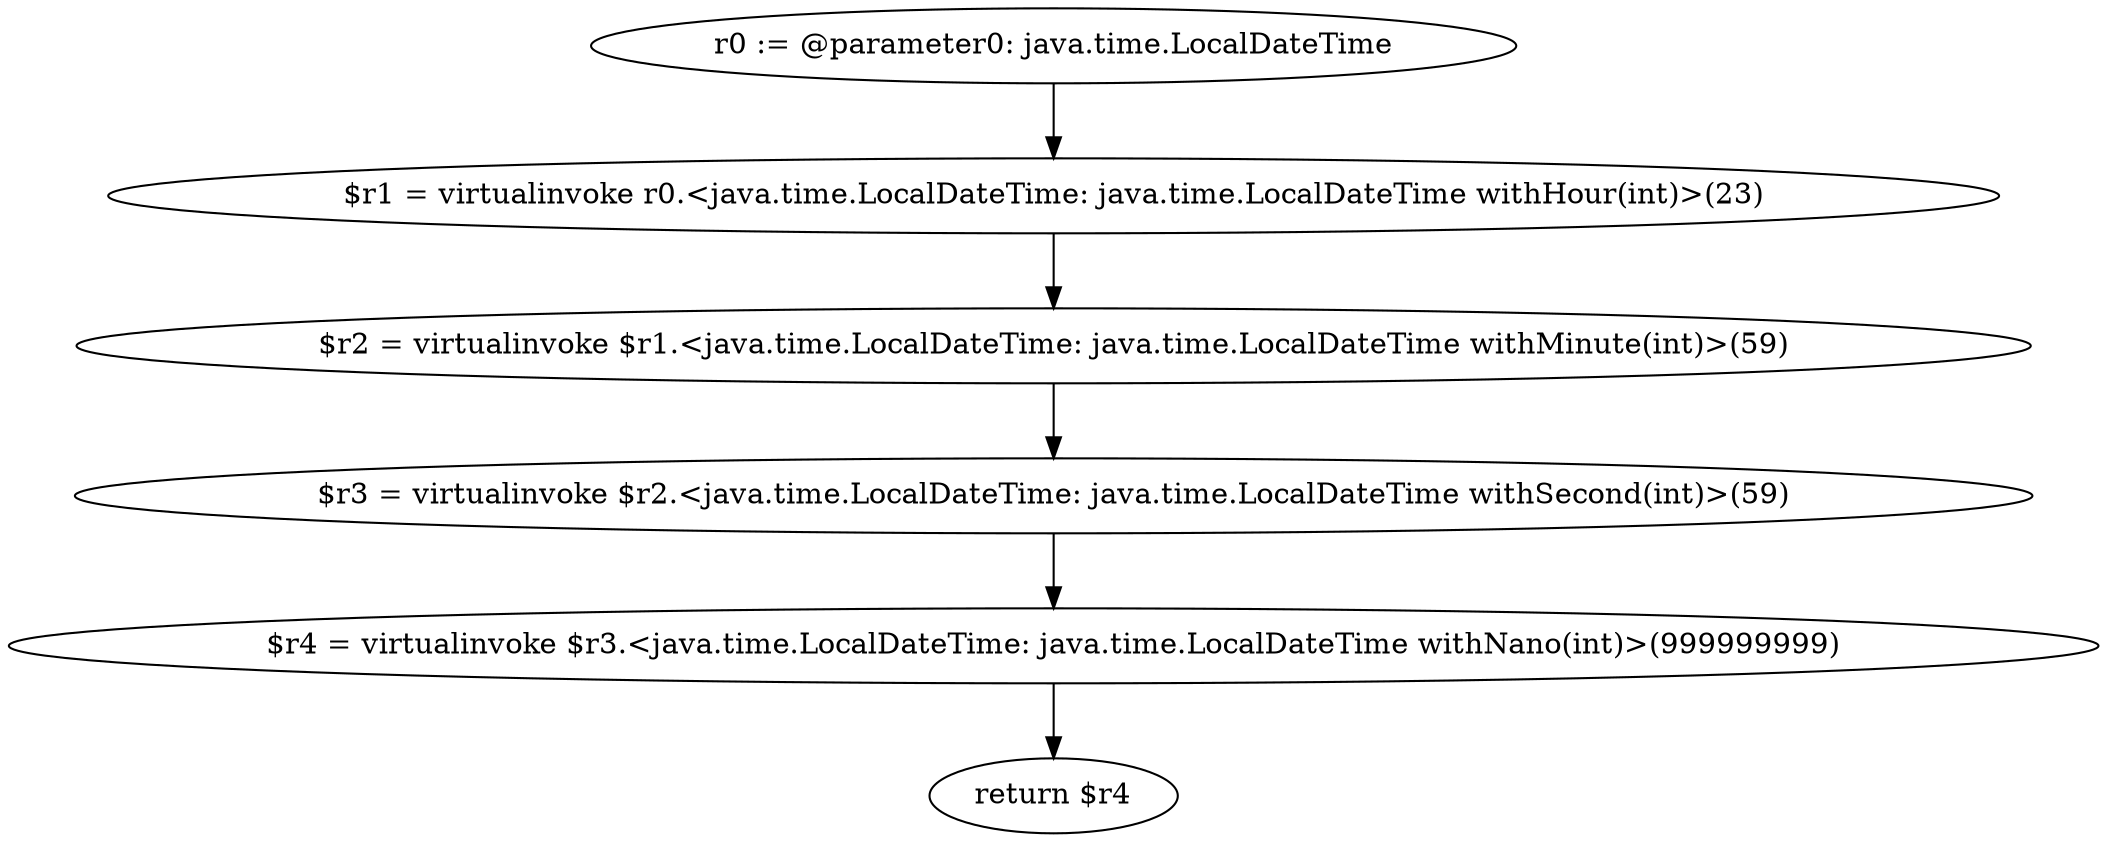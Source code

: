 digraph "unitGraph" {
    "r0 := @parameter0: java.time.LocalDateTime"
    "$r1 = virtualinvoke r0.<java.time.LocalDateTime: java.time.LocalDateTime withHour(int)>(23)"
    "$r2 = virtualinvoke $r1.<java.time.LocalDateTime: java.time.LocalDateTime withMinute(int)>(59)"
    "$r3 = virtualinvoke $r2.<java.time.LocalDateTime: java.time.LocalDateTime withSecond(int)>(59)"
    "$r4 = virtualinvoke $r3.<java.time.LocalDateTime: java.time.LocalDateTime withNano(int)>(999999999)"
    "return $r4"
    "r0 := @parameter0: java.time.LocalDateTime"->"$r1 = virtualinvoke r0.<java.time.LocalDateTime: java.time.LocalDateTime withHour(int)>(23)";
    "$r1 = virtualinvoke r0.<java.time.LocalDateTime: java.time.LocalDateTime withHour(int)>(23)"->"$r2 = virtualinvoke $r1.<java.time.LocalDateTime: java.time.LocalDateTime withMinute(int)>(59)";
    "$r2 = virtualinvoke $r1.<java.time.LocalDateTime: java.time.LocalDateTime withMinute(int)>(59)"->"$r3 = virtualinvoke $r2.<java.time.LocalDateTime: java.time.LocalDateTime withSecond(int)>(59)";
    "$r3 = virtualinvoke $r2.<java.time.LocalDateTime: java.time.LocalDateTime withSecond(int)>(59)"->"$r4 = virtualinvoke $r3.<java.time.LocalDateTime: java.time.LocalDateTime withNano(int)>(999999999)";
    "$r4 = virtualinvoke $r3.<java.time.LocalDateTime: java.time.LocalDateTime withNano(int)>(999999999)"->"return $r4";
}

